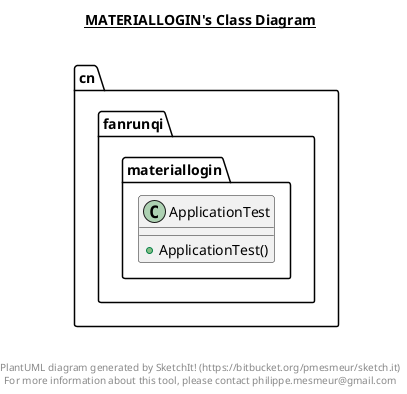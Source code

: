 @startuml

title __MATERIALLOGIN's Class Diagram__\n

  namespace cn.fanrunqi.materiallogin {
    class cn.fanrunqi.materiallogin.ApplicationTest {
        + ApplicationTest()
    }
  }
  



right footer


PlantUML diagram generated by SketchIt! (https://bitbucket.org/pmesmeur/sketch.it)
For more information about this tool, please contact philippe.mesmeur@gmail.com
endfooter

@enduml
